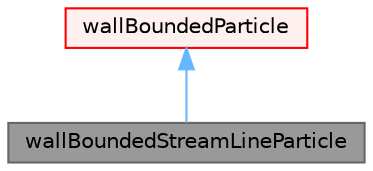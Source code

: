digraph "wallBoundedStreamLineParticle"
{
 // LATEX_PDF_SIZE
  bgcolor="transparent";
  edge [fontname=Helvetica,fontsize=10,labelfontname=Helvetica,labelfontsize=10];
  node [fontname=Helvetica,fontsize=10,shape=box,height=0.2,width=0.4];
  Node1 [id="Node000001",label="wallBoundedStreamLineParticle",height=0.2,width=0.4,color="gray40", fillcolor="grey60", style="filled", fontcolor="black",tooltip="Particle class that samples fields as it passes through. Used in streamline calculation."];
  Node2 -> Node1 [id="edge1_Node000001_Node000002",dir="back",color="steelblue1",style="solid",tooltip=" "];
  Node2 [id="Node000002",label="wallBoundedParticle",height=0.2,width=0.4,color="red", fillcolor="#FFF0F0", style="filled",URL="$classFoam_1_1wallBoundedParticle.html",tooltip="Particle class that tracks on triangles of boundary faces. Use trackToEdge similar to trackToFace on ..."];
}
